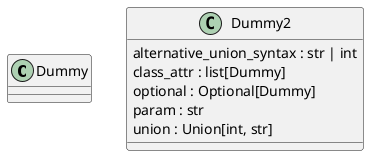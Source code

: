 @startuml classes
set namespaceSeparator none
class "Dummy" as attributes_annotation.Dummy {
}
class "Dummy2" as attributes_annotation.Dummy2 {
  alternative_union_syntax : str | int
  class_attr : list[Dummy]
  optional : Optional[Dummy]
  param : str
  union : Union[int, str]
}
@enduml
